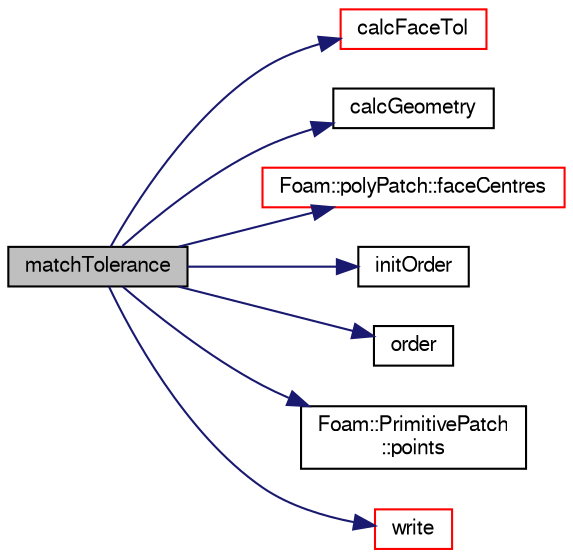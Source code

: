 digraph "matchTolerance"
{
  bgcolor="transparent";
  edge [fontname="FreeSans",fontsize="10",labelfontname="FreeSans",labelfontsize="10"];
  node [fontname="FreeSans",fontsize="10",shape=record];
  rankdir="LR";
  Node682 [label="matchTolerance",height=0.2,width=0.4,color="black", fillcolor="grey75", style="filled", fontcolor="black"];
  Node682 -> Node683 [color="midnightblue",fontsize="10",style="solid",fontname="FreeSans"];
  Node683 [label="calcFaceTol",height=0.2,width=0.4,color="red",URL="$a27426.html#ad3d3e65f39a047092bc000d938b3adf1",tooltip="Calculate typical tolerance per face. Is currently max distance. "];
  Node682 -> Node712 [color="midnightblue",fontsize="10",style="solid",fontname="FreeSans"];
  Node712 [label="calcGeometry",height=0.2,width=0.4,color="black",URL="$a27426.html#a3a90e31db0e575e691c86486f1e5295d",tooltip="Calculate the patch geometry. "];
  Node682 -> Node713 [color="midnightblue",fontsize="10",style="solid",fontname="FreeSans"];
  Node713 [label="Foam::polyPatch::faceCentres",height=0.2,width=0.4,color="red",URL="$a27478.html#a7eedbc42527b683112bf222f221a714c",tooltip="Return face centres. "];
  Node682 -> Node716 [color="midnightblue",fontsize="10",style="solid",fontname="FreeSans"];
  Node716 [label="initOrder",height=0.2,width=0.4,color="black",URL="$a27426.html#acb09d70ad6514d0bc27703e3c12ae85d",tooltip="Initialize ordering for primitivePatch. Does not. "];
  Node682 -> Node717 [color="midnightblue",fontsize="10",style="solid",fontname="FreeSans"];
  Node717 [label="order",height=0.2,width=0.4,color="black",URL="$a27426.html#a49b34d8abf7430977d0a0efafac7d4cd",tooltip="Return new ordering for primitivePatch. "];
  Node682 -> Node718 [color="midnightblue",fontsize="10",style="solid",fontname="FreeSans"];
  Node718 [label="Foam::PrimitivePatch\l::points",height=0.2,width=0.4,color="black",URL="$a27538.html#aa3c7d968f31c88780c663876f64ef6a6",tooltip="Return reference to global points. "];
  Node682 -> Node719 [color="midnightblue",fontsize="10",style="solid",fontname="FreeSans"];
  Node719 [label="write",height=0.2,width=0.4,color="red",URL="$a27426.html#a293fdfec8bdfbd5c3913ab4c9f3454ff",tooltip="Write the polyPatch data as a dictionary. "];
}
